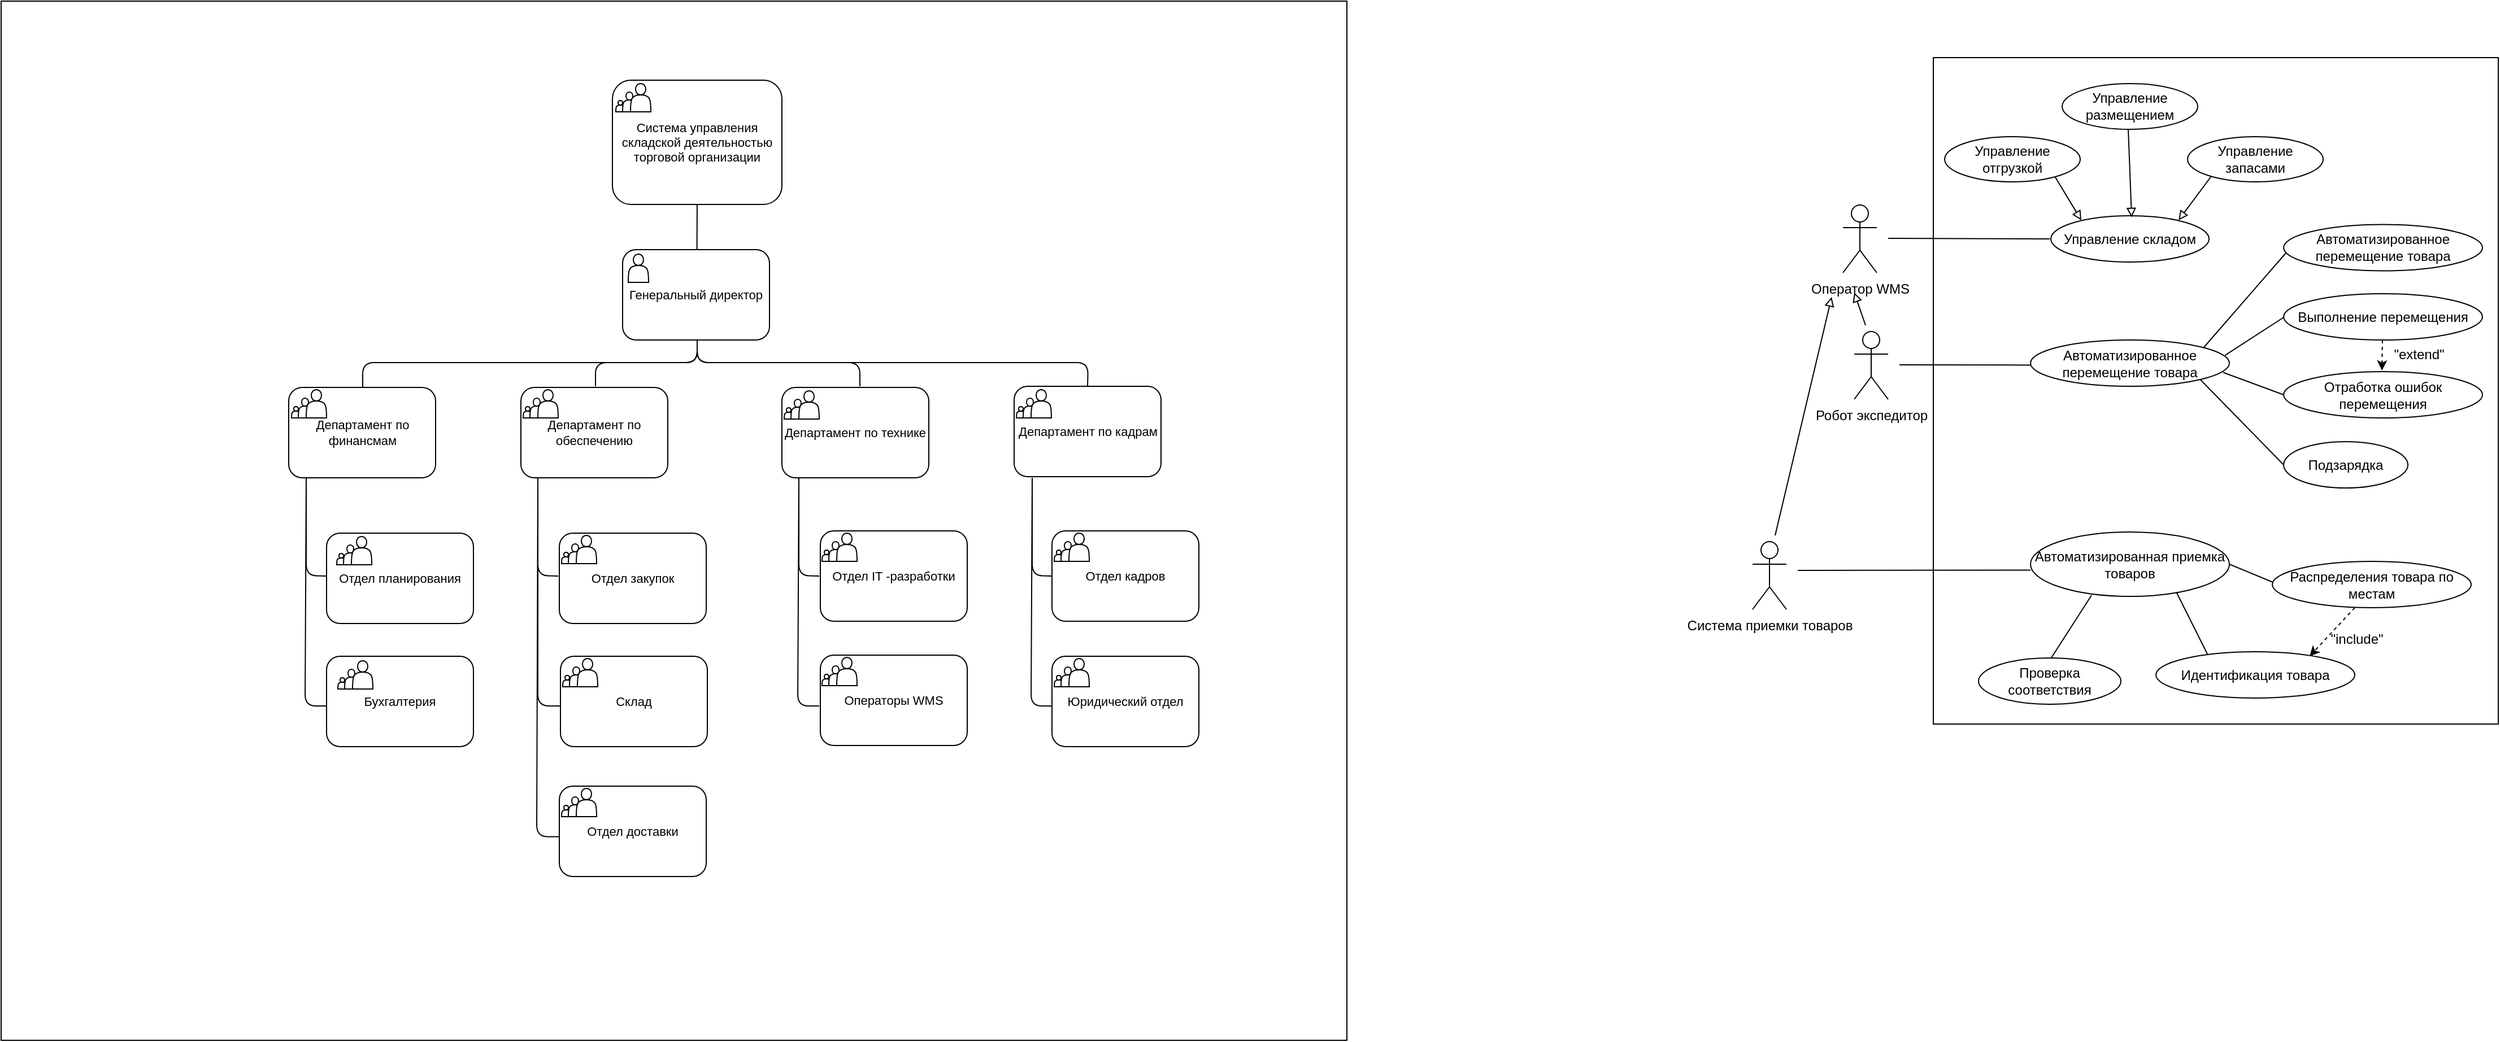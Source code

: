<mxfile version="28.1.2">
  <diagram name="Страница — 1" id="FeVMbrDBXYHkl0j5YcD-">
    <mxGraphModel dx="2057" dy="-2724" grid="1" gridSize="10" guides="1" tooltips="1" connect="1" arrows="1" fold="1" page="1" pageScale="1" pageWidth="827" pageHeight="1169" math="0" shadow="0">
      <root>
        <mxCell id="0" />
        <mxCell id="1" parent="0" />
        <mxCell id="vhRR9uOZMTyl2STY0tmH-178" value="" style="rounded=0;whiteSpace=wrap;html=1;movable=0;resizable=0;rotatable=0;deletable=0;editable=0;locked=1;connectable=0;" vertex="1" parent="1">
          <mxGeometry x="1540" y="3760" width="500" height="590" as="geometry" />
        </mxCell>
        <mxCell id="vhRR9uOZMTyl2STY0tmH-177" value="" style="rounded=0;whiteSpace=wrap;html=1;movable=0;resizable=0;rotatable=0;deletable=0;editable=0;locked=1;connectable=0;" vertex="1" parent="1">
          <mxGeometry x="-170" y="3710" width="1191" height="920" as="geometry" />
        </mxCell>
        <mxCell id="vhRR9uOZMTyl2STY0tmH-59" value="&lt;font&gt;Система управления складской деятельностью торговой организации&lt;/font&gt;" style="rounded=1;whiteSpace=wrap;html=1;fontSize=11;" vertex="1" parent="1">
          <mxGeometry x="371" y="3780" width="150" height="110" as="geometry" />
        </mxCell>
        <mxCell id="vhRR9uOZMTyl2STY0tmH-68" value="" style="shape=actor;whiteSpace=wrap;html=1;fontSize=11;" vertex="1" parent="1">
          <mxGeometry x="374" y="3798" width="8" height="10" as="geometry" />
        </mxCell>
        <mxCell id="vhRR9uOZMTyl2STY0tmH-67" value="" style="shape=actor;whiteSpace=wrap;html=1;fontSize=11;" vertex="1" parent="1">
          <mxGeometry x="380" y="3790.5" width="12" height="17.5" as="geometry" />
        </mxCell>
        <mxCell id="vhRR9uOZMTyl2STY0tmH-66" value="" style="shape=actor;whiteSpace=wrap;html=1;fontSize=11;" vertex="1" parent="1">
          <mxGeometry x="387" y="3783" width="18" height="25" as="geometry" />
        </mxCell>
        <mxCell id="vhRR9uOZMTyl2STY0tmH-72" value="&lt;font&gt;Генеральный директор&lt;/font&gt;" style="rounded=1;whiteSpace=wrap;html=1;fontSize=11;" vertex="1" parent="1">
          <mxGeometry x="380" y="3930" width="130" height="80" as="geometry" />
        </mxCell>
        <mxCell id="vhRR9uOZMTyl2STY0tmH-74" value="" style="shape=actor;whiteSpace=wrap;html=1;fontSize=11;" vertex="1" parent="1">
          <mxGeometry x="385" y="3934" width="18" height="25" as="geometry" />
        </mxCell>
        <mxCell id="vhRR9uOZMTyl2STY0tmH-75" value="&lt;font&gt;Департамент по финансмам&lt;/font&gt;" style="rounded=1;whiteSpace=wrap;html=1;fontSize=11;" vertex="1" parent="1">
          <mxGeometry x="84.5" y="4052" width="130" height="80" as="geometry" />
        </mxCell>
        <mxCell id="vhRR9uOZMTyl2STY0tmH-81" value="&lt;font&gt;Отдел планирования&lt;/font&gt;" style="rounded=1;whiteSpace=wrap;html=1;fontSize=11;" vertex="1" parent="1">
          <mxGeometry x="118" y="4181" width="130" height="80" as="geometry" />
        </mxCell>
        <mxCell id="vhRR9uOZMTyl2STY0tmH-83" value="&lt;font&gt;Бухгалтерия&lt;/font&gt;" style="rounded=1;whiteSpace=wrap;html=1;fontSize=11;" vertex="1" parent="1">
          <mxGeometry x="118" y="4290" width="130" height="80" as="geometry" />
        </mxCell>
        <mxCell id="vhRR9uOZMTyl2STY0tmH-88" value="&lt;font&gt;Департамент по технике&lt;/font&gt;" style="rounded=1;whiteSpace=wrap;html=1;fontSize=11;" vertex="1" parent="1">
          <mxGeometry x="521" y="4052" width="130" height="80" as="geometry" />
        </mxCell>
        <mxCell id="vhRR9uOZMTyl2STY0tmH-89" value="" style="shape=actor;whiteSpace=wrap;html=1;fontSize=11;" vertex="1" parent="1">
          <mxGeometry x="523" y="4070" width="8" height="10" as="geometry" />
        </mxCell>
        <mxCell id="vhRR9uOZMTyl2STY0tmH-90" value="" style="shape=actor;whiteSpace=wrap;html=1;fontSize=11;" vertex="1" parent="1">
          <mxGeometry x="529" y="4062.5" width="12" height="17.5" as="geometry" />
        </mxCell>
        <mxCell id="vhRR9uOZMTyl2STY0tmH-91" value="" style="shape=actor;whiteSpace=wrap;html=1;fontSize=11;" vertex="1" parent="1">
          <mxGeometry x="536" y="4055" width="18" height="25" as="geometry" />
        </mxCell>
        <mxCell id="vhRR9uOZMTyl2STY0tmH-92" value="&lt;span&gt;Отдел IT -разработки&lt;/span&gt;" style="rounded=1;whiteSpace=wrap;html=1;fontSize=11;" vertex="1" parent="1">
          <mxGeometry x="555" y="4179" width="130" height="80" as="geometry" />
        </mxCell>
        <mxCell id="vhRR9uOZMTyl2STY0tmH-94" value="&lt;font&gt;Операторы WMS&lt;/font&gt;" style="rounded=1;whiteSpace=wrap;html=1;fontSize=11;" vertex="1" parent="1">
          <mxGeometry x="555" y="4289" width="130" height="80" as="geometry" />
        </mxCell>
        <mxCell id="vhRR9uOZMTyl2STY0tmH-98" value="" style="shape=actor;whiteSpace=wrap;html=1;fontSize=11;" vertex="1" parent="1">
          <mxGeometry x="127" y="4199" width="8" height="10" as="geometry" />
        </mxCell>
        <mxCell id="vhRR9uOZMTyl2STY0tmH-99" value="" style="shape=actor;whiteSpace=wrap;html=1;fontSize=11;" vertex="1" parent="1">
          <mxGeometry x="133" y="4191.5" width="12" height="17.5" as="geometry" />
        </mxCell>
        <mxCell id="vhRR9uOZMTyl2STY0tmH-100" value="" style="shape=actor;whiteSpace=wrap;html=1;fontSize=11;" vertex="1" parent="1">
          <mxGeometry x="140" y="4184" width="18" height="25" as="geometry" />
        </mxCell>
        <mxCell id="vhRR9uOZMTyl2STY0tmH-101" value="&lt;font&gt;Департамент по обеспечению&lt;/font&gt;" style="rounded=1;whiteSpace=wrap;html=1;fontSize=11;" vertex="1" parent="1">
          <mxGeometry x="290" y="4052" width="130" height="80" as="geometry" />
        </mxCell>
        <mxCell id="vhRR9uOZMTyl2STY0tmH-102" value="&lt;font&gt;Отдел закупок&lt;/font&gt;" style="rounded=1;whiteSpace=wrap;html=1;fontSize=11;" vertex="1" parent="1">
          <mxGeometry x="324" y="4181" width="130" height="80" as="geometry" />
        </mxCell>
        <mxCell id="vhRR9uOZMTyl2STY0tmH-103" value="&lt;font&gt;Склад&lt;/font&gt;" style="rounded=1;whiteSpace=wrap;html=1;fontSize=11;" vertex="1" parent="1">
          <mxGeometry x="325" y="4290" width="130" height="80" as="geometry" />
        </mxCell>
        <mxCell id="vhRR9uOZMTyl2STY0tmH-104" value="&lt;font&gt;Отдел доставки&lt;/font&gt;" style="rounded=1;whiteSpace=wrap;html=1;fontSize=11;" vertex="1" parent="1">
          <mxGeometry x="324" y="4405" width="130" height="80" as="geometry" />
        </mxCell>
        <mxCell id="vhRR9uOZMTyl2STY0tmH-105" value="&lt;font&gt;Департамент по кадрам&lt;/font&gt;" style="rounded=1;whiteSpace=wrap;html=1;fontSize=11;" vertex="1" parent="1">
          <mxGeometry x="726.5" y="4051" width="130" height="80" as="geometry" />
        </mxCell>
        <mxCell id="vhRR9uOZMTyl2STY0tmH-106" value="" style="shape=actor;whiteSpace=wrap;html=1;fontSize=11;" vertex="1" parent="1">
          <mxGeometry x="728.5" y="4069" width="8" height="10" as="geometry" />
        </mxCell>
        <mxCell id="vhRR9uOZMTyl2STY0tmH-107" value="" style="shape=actor;whiteSpace=wrap;html=1;fontSize=11;" vertex="1" parent="1">
          <mxGeometry x="734.5" y="4061.5" width="12" height="17.5" as="geometry" />
        </mxCell>
        <mxCell id="vhRR9uOZMTyl2STY0tmH-108" value="" style="shape=actor;whiteSpace=wrap;html=1;fontSize=11;" vertex="1" parent="1">
          <mxGeometry x="741.5" y="4054" width="18" height="25" as="geometry" />
        </mxCell>
        <mxCell id="vhRR9uOZMTyl2STY0tmH-110" value="&lt;span&gt;Отдел кадров&lt;/span&gt;" style="rounded=1;whiteSpace=wrap;html=1;fontSize=11;" vertex="1" parent="1">
          <mxGeometry x="760" y="4179" width="130" height="80" as="geometry" />
        </mxCell>
        <mxCell id="vhRR9uOZMTyl2STY0tmH-112" value="&lt;span&gt;Юридический отдел&lt;/span&gt;" style="rounded=1;whiteSpace=wrap;html=1;fontSize=11;" vertex="1" parent="1">
          <mxGeometry x="760" y="4290" width="130" height="80" as="geometry" />
        </mxCell>
        <mxCell id="vhRR9uOZMTyl2STY0tmH-113" value="" style="shape=actor;whiteSpace=wrap;html=1;" vertex="1" parent="1">
          <mxGeometry x="87" y="4069" width="8" height="10" as="geometry" />
        </mxCell>
        <mxCell id="vhRR9uOZMTyl2STY0tmH-114" value="" style="shape=actor;whiteSpace=wrap;html=1;" vertex="1" parent="1">
          <mxGeometry x="93" y="4061.5" width="12" height="17.5" as="geometry" />
        </mxCell>
        <mxCell id="vhRR9uOZMTyl2STY0tmH-115" value="" style="shape=actor;whiteSpace=wrap;html=1;" vertex="1" parent="1">
          <mxGeometry x="100" y="4054" width="18" height="25" as="geometry" />
        </mxCell>
        <mxCell id="vhRR9uOZMTyl2STY0tmH-116" value="" style="shape=actor;whiteSpace=wrap;html=1;" vertex="1" parent="1">
          <mxGeometry x="292" y="4069" width="8" height="10" as="geometry" />
        </mxCell>
        <mxCell id="vhRR9uOZMTyl2STY0tmH-117" value="" style="shape=actor;whiteSpace=wrap;html=1;" vertex="1" parent="1">
          <mxGeometry x="298" y="4061.5" width="12" height="17.5" as="geometry" />
        </mxCell>
        <mxCell id="vhRR9uOZMTyl2STY0tmH-118" value="" style="shape=actor;whiteSpace=wrap;html=1;" vertex="1" parent="1">
          <mxGeometry x="305" y="4054" width="18" height="25" as="geometry" />
        </mxCell>
        <mxCell id="vhRR9uOZMTyl2STY0tmH-120" value="" style="shape=actor;whiteSpace=wrap;html=1;" vertex="1" parent="1">
          <mxGeometry x="128" y="4309" width="8" height="10" as="geometry" />
        </mxCell>
        <mxCell id="vhRR9uOZMTyl2STY0tmH-121" value="" style="shape=actor;whiteSpace=wrap;html=1;" vertex="1" parent="1">
          <mxGeometry x="134" y="4301.5" width="12" height="17.5" as="geometry" />
        </mxCell>
        <mxCell id="vhRR9uOZMTyl2STY0tmH-122" value="" style="shape=actor;whiteSpace=wrap;html=1;" vertex="1" parent="1">
          <mxGeometry x="141" y="4294" width="18" height="25" as="geometry" />
        </mxCell>
        <mxCell id="vhRR9uOZMTyl2STY0tmH-125" value="" style="shape=actor;whiteSpace=wrap;html=1;" vertex="1" parent="1">
          <mxGeometry x="326" y="4198" width="8" height="10" as="geometry" />
        </mxCell>
        <mxCell id="vhRR9uOZMTyl2STY0tmH-126" value="" style="shape=actor;whiteSpace=wrap;html=1;" vertex="1" parent="1">
          <mxGeometry x="332" y="4190.5" width="12" height="17.5" as="geometry" />
        </mxCell>
        <mxCell id="vhRR9uOZMTyl2STY0tmH-127" value="" style="shape=actor;whiteSpace=wrap;html=1;" vertex="1" parent="1">
          <mxGeometry x="339" y="4183" width="18" height="25" as="geometry" />
        </mxCell>
        <mxCell id="vhRR9uOZMTyl2STY0tmH-131" value="" style="shape=actor;whiteSpace=wrap;html=1;" vertex="1" parent="1">
          <mxGeometry x="327" y="4307" width="8" height="10" as="geometry" />
        </mxCell>
        <mxCell id="vhRR9uOZMTyl2STY0tmH-132" value="" style="shape=actor;whiteSpace=wrap;html=1;" vertex="1" parent="1">
          <mxGeometry x="333" y="4299.5" width="12" height="17.5" as="geometry" />
        </mxCell>
        <mxCell id="vhRR9uOZMTyl2STY0tmH-133" value="" style="shape=actor;whiteSpace=wrap;html=1;" vertex="1" parent="1">
          <mxGeometry x="340" y="4292" width="18" height="25" as="geometry" />
        </mxCell>
        <mxCell id="vhRR9uOZMTyl2STY0tmH-134" value="" style="shape=actor;whiteSpace=wrap;html=1;" vertex="1" parent="1">
          <mxGeometry x="326" y="4422" width="8" height="10" as="geometry" />
        </mxCell>
        <mxCell id="vhRR9uOZMTyl2STY0tmH-135" value="" style="shape=actor;whiteSpace=wrap;html=1;" vertex="1" parent="1">
          <mxGeometry x="332" y="4414.5" width="12" height="17.5" as="geometry" />
        </mxCell>
        <mxCell id="vhRR9uOZMTyl2STY0tmH-136" value="" style="shape=actor;whiteSpace=wrap;html=1;" vertex="1" parent="1">
          <mxGeometry x="339" y="4407" width="18" height="25" as="geometry" />
        </mxCell>
        <mxCell id="vhRR9uOZMTyl2STY0tmH-137" value="" style="shape=actor;whiteSpace=wrap;html=1;" vertex="1" parent="1">
          <mxGeometry x="556.5" y="4196" width="8" height="10" as="geometry" />
        </mxCell>
        <mxCell id="vhRR9uOZMTyl2STY0tmH-138" value="" style="shape=actor;whiteSpace=wrap;html=1;" vertex="1" parent="1">
          <mxGeometry x="562.5" y="4188.5" width="12" height="17.5" as="geometry" />
        </mxCell>
        <mxCell id="vhRR9uOZMTyl2STY0tmH-139" value="" style="shape=actor;whiteSpace=wrap;html=1;" vertex="1" parent="1">
          <mxGeometry x="569.5" y="4181" width="18" height="25" as="geometry" />
        </mxCell>
        <mxCell id="vhRR9uOZMTyl2STY0tmH-140" value="" style="shape=actor;whiteSpace=wrap;html=1;" vertex="1" parent="1">
          <mxGeometry x="556.5" y="4306" width="8" height="10" as="geometry" />
        </mxCell>
        <mxCell id="vhRR9uOZMTyl2STY0tmH-141" value="" style="shape=actor;whiteSpace=wrap;html=1;" vertex="1" parent="1">
          <mxGeometry x="562.5" y="4298.5" width="12" height="17.5" as="geometry" />
        </mxCell>
        <mxCell id="vhRR9uOZMTyl2STY0tmH-142" value="" style="shape=actor;whiteSpace=wrap;html=1;" vertex="1" parent="1">
          <mxGeometry x="569.5" y="4291" width="18" height="25" as="geometry" />
        </mxCell>
        <mxCell id="vhRR9uOZMTyl2STY0tmH-143" value="" style="shape=actor;whiteSpace=wrap;html=1;" vertex="1" parent="1">
          <mxGeometry x="762" y="4196" width="8" height="10" as="geometry" />
        </mxCell>
        <mxCell id="vhRR9uOZMTyl2STY0tmH-144" value="" style="shape=actor;whiteSpace=wrap;html=1;" vertex="1" parent="1">
          <mxGeometry x="768" y="4188.5" width="12" height="17.5" as="geometry" />
        </mxCell>
        <mxCell id="vhRR9uOZMTyl2STY0tmH-145" value="" style="shape=actor;whiteSpace=wrap;html=1;" vertex="1" parent="1">
          <mxGeometry x="775" y="4181" width="18" height="25" as="geometry" />
        </mxCell>
        <mxCell id="vhRR9uOZMTyl2STY0tmH-146" value="" style="shape=actor;whiteSpace=wrap;html=1;" vertex="1" parent="1">
          <mxGeometry x="762" y="4307" width="8" height="10" as="geometry" />
        </mxCell>
        <mxCell id="vhRR9uOZMTyl2STY0tmH-147" value="" style="shape=actor;whiteSpace=wrap;html=1;" vertex="1" parent="1">
          <mxGeometry x="768" y="4299.5" width="12" height="17.5" as="geometry" />
        </mxCell>
        <mxCell id="vhRR9uOZMTyl2STY0tmH-148" value="" style="shape=actor;whiteSpace=wrap;html=1;" vertex="1" parent="1">
          <mxGeometry x="775" y="4292" width="18" height="25" as="geometry" />
        </mxCell>
        <mxCell id="vhRR9uOZMTyl2STY0tmH-150" value="" style="endArrow=none;html=1;rounded=0;endFill=0;" edge="1" parent="1">
          <mxGeometry width="50" height="50" relative="1" as="geometry">
            <mxPoint x="445.97" y="3890" as="sourcePoint" />
            <mxPoint x="445.8" y="3930" as="targetPoint" />
          </mxGeometry>
        </mxCell>
        <mxCell id="vhRR9uOZMTyl2STY0tmH-152" value="" style="endArrow=none;html=1;rounded=1;entryX=0.5;entryY=0;entryDx=0;entryDy=0;flowAnimation=0;curved=0;endFill=0;" edge="1" parent="1" target="vhRR9uOZMTyl2STY0tmH-105">
          <mxGeometry width="50" height="50" relative="1" as="geometry">
            <mxPoint x="446" y="4010" as="sourcePoint" />
            <mxPoint x="750" y="4020" as="targetPoint" />
            <Array as="points">
              <mxPoint x="446" y="4030" />
              <mxPoint x="792" y="4030" />
            </Array>
          </mxGeometry>
        </mxCell>
        <mxCell id="vhRR9uOZMTyl2STY0tmH-153" value="" style="endArrow=none;html=1;rounded=1;flowAnimation=0;curved=0;endFill=0;" edge="1" parent="1">
          <mxGeometry width="50" height="50" relative="1" as="geometry">
            <mxPoint x="446" y="4010" as="sourcePoint" />
            <mxPoint x="590" y="4051" as="targetPoint" />
            <Array as="points">
              <mxPoint x="446" y="4030" />
              <mxPoint x="590" y="4030" />
            </Array>
          </mxGeometry>
        </mxCell>
        <mxCell id="vhRR9uOZMTyl2STY0tmH-156" value="" style="endArrow=none;html=1;rounded=1;curved=0;endFill=0;" edge="1" parent="1">
          <mxGeometry width="50" height="50" relative="1" as="geometry">
            <mxPoint x="446" y="4010" as="sourcePoint" />
            <mxPoint x="150" y="4052" as="targetPoint" />
            <Array as="points">
              <mxPoint x="446" y="4030" />
              <mxPoint x="150" y="4030" />
            </Array>
          </mxGeometry>
        </mxCell>
        <mxCell id="vhRR9uOZMTyl2STY0tmH-157" value="" style="endArrow=none;html=1;rounded=1;flowAnimation=0;curved=0;endFill=0;" edge="1" parent="1">
          <mxGeometry width="50" height="50" relative="1" as="geometry">
            <mxPoint x="446" y="4010" as="sourcePoint" />
            <mxPoint x="356" y="4051" as="targetPoint" />
            <Array as="points">
              <mxPoint x="446" y="4030" />
              <mxPoint x="356" y="4030" />
            </Array>
          </mxGeometry>
        </mxCell>
        <mxCell id="vhRR9uOZMTyl2STY0tmH-158" value="" style="endArrow=none;html=1;rounded=1;curved=0;endFill=0;" edge="1" parent="1">
          <mxGeometry width="50" height="50" relative="1" as="geometry">
            <mxPoint x="100" y="4132" as="sourcePoint" />
            <mxPoint x="118" y="4334" as="targetPoint" />
            <Array as="points">
              <mxPoint x="99" y="4334" />
            </Array>
          </mxGeometry>
        </mxCell>
        <mxCell id="vhRR9uOZMTyl2STY0tmH-159" value="" style="endArrow=none;html=1;rounded=1;curved=0;endFill=0;" edge="1" parent="1">
          <mxGeometry width="50" height="50" relative="1" as="geometry">
            <mxPoint x="100" y="4132" as="sourcePoint" />
            <mxPoint x="118" y="4219" as="targetPoint" />
            <Array as="points">
              <mxPoint x="100" y="4218.5" />
            </Array>
          </mxGeometry>
        </mxCell>
        <mxCell id="vhRR9uOZMTyl2STY0tmH-169" value="" style="endArrow=none;html=1;rounded=1;curved=0;endFill=0;" edge="1" parent="1">
          <mxGeometry width="50" height="50" relative="1" as="geometry">
            <mxPoint x="305" y="4132" as="sourcePoint" />
            <mxPoint x="323" y="4219" as="targetPoint" />
            <Array as="points">
              <mxPoint x="305" y="4218.5" />
            </Array>
          </mxGeometry>
        </mxCell>
        <mxCell id="vhRR9uOZMTyl2STY0tmH-170" value="" style="endArrow=none;html=1;rounded=1;curved=0;endFill=0;" edge="1" parent="1">
          <mxGeometry width="50" height="50" relative="1" as="geometry">
            <mxPoint x="305" y="4132" as="sourcePoint" />
            <mxPoint x="325" y="4334" as="targetPoint" />
            <Array as="points">
              <mxPoint x="305" y="4334" />
            </Array>
          </mxGeometry>
        </mxCell>
        <mxCell id="vhRR9uOZMTyl2STY0tmH-171" value="" style="endArrow=none;html=1;rounded=1;curved=0;endFill=0;" edge="1" parent="1">
          <mxGeometry width="50" height="50" relative="1" as="geometry">
            <mxPoint x="305" y="4132" as="sourcePoint" />
            <mxPoint x="324" y="4449.75" as="targetPoint" />
            <Array as="points">
              <mxPoint x="304" y="4449.75" />
            </Array>
          </mxGeometry>
        </mxCell>
        <mxCell id="vhRR9uOZMTyl2STY0tmH-172" value="" style="endArrow=none;html=1;rounded=1;curved=0;endFill=0;" edge="1" parent="1">
          <mxGeometry width="50" height="50" relative="1" as="geometry">
            <mxPoint x="536" y="4132" as="sourcePoint" />
            <mxPoint x="554" y="4334" as="targetPoint" />
            <Array as="points">
              <mxPoint x="535" y="4334" />
            </Array>
          </mxGeometry>
        </mxCell>
        <mxCell id="vhRR9uOZMTyl2STY0tmH-173" value="" style="endArrow=none;html=1;rounded=1;curved=0;endFill=0;" edge="1" parent="1">
          <mxGeometry width="50" height="50" relative="1" as="geometry">
            <mxPoint x="536" y="4132" as="sourcePoint" />
            <mxPoint x="554" y="4219" as="targetPoint" />
            <Array as="points">
              <mxPoint x="536" y="4218.5" />
            </Array>
          </mxGeometry>
        </mxCell>
        <mxCell id="vhRR9uOZMTyl2STY0tmH-175" value="" style="endArrow=none;html=1;rounded=1;curved=0;endFill=0;" edge="1" parent="1">
          <mxGeometry width="50" height="50" relative="1" as="geometry">
            <mxPoint x="742.5" y="4132" as="sourcePoint" />
            <mxPoint x="760.5" y="4334" as="targetPoint" />
            <Array as="points">
              <mxPoint x="741.5" y="4334" />
            </Array>
          </mxGeometry>
        </mxCell>
        <mxCell id="vhRR9uOZMTyl2STY0tmH-176" value="" style="endArrow=none;html=1;rounded=1;curved=0;endFill=0;" edge="1" parent="1">
          <mxGeometry width="50" height="50" relative="1" as="geometry">
            <mxPoint x="742.5" y="4132" as="sourcePoint" />
            <mxPoint x="760.5" y="4219" as="targetPoint" />
            <Array as="points">
              <mxPoint x="742.5" y="4218.5" />
            </Array>
          </mxGeometry>
        </mxCell>
        <mxCell id="vhRR9uOZMTyl2STY0tmH-179" value="Оператор WMS" style="shape=umlActor;verticalLabelPosition=bottom;verticalAlign=top;html=1;outlineConnect=0;" vertex="1" parent="1">
          <mxGeometry x="1460" y="3890.5" width="30" height="60" as="geometry" />
        </mxCell>
        <mxCell id="vhRR9uOZMTyl2STY0tmH-184" value="Робот экспедитор" style="shape=umlActor;verticalLabelPosition=bottom;verticalAlign=top;html=1;outlineConnect=0;" vertex="1" parent="1">
          <mxGeometry x="1470" y="4002.5" width="30" height="60" as="geometry" />
        </mxCell>
        <mxCell id="vhRR9uOZMTyl2STY0tmH-185" value="Система приемки товаров" style="shape=umlActor;verticalLabelPosition=bottom;verticalAlign=top;html=1;outlineConnect=0;" vertex="1" parent="1">
          <mxGeometry x="1380" y="4188.5" width="30" height="60" as="geometry" />
        </mxCell>
        <mxCell id="vhRR9uOZMTyl2STY0tmH-186" value="Управление складом" style="ellipse;whiteSpace=wrap;html=1;" vertex="1" parent="1">
          <mxGeometry x="1644" y="3900" width="140" height="41" as="geometry" />
        </mxCell>
        <mxCell id="vhRR9uOZMTyl2STY0tmH-187" value="Управление отгрузкой" style="ellipse;whiteSpace=wrap;html=1;" vertex="1" parent="1">
          <mxGeometry x="1550" y="3830" width="120" height="40" as="geometry" />
        </mxCell>
        <mxCell id="vhRR9uOZMTyl2STY0tmH-188" value="Управление запасами" style="ellipse;whiteSpace=wrap;html=1;" vertex="1" parent="1">
          <mxGeometry x="1765" y="3830" width="120" height="40" as="geometry" />
        </mxCell>
        <mxCell id="vhRR9uOZMTyl2STY0tmH-189" value="Управление размещением" style="ellipse;whiteSpace=wrap;html=1;" vertex="1" parent="1">
          <mxGeometry x="1654" y="3783" width="120" height="40.5" as="geometry" />
        </mxCell>
        <mxCell id="vhRR9uOZMTyl2STY0tmH-191" value="" style="endArrow=block;html=1;rounded=0;endFill=0;" edge="1" parent="1">
          <mxGeometry width="50" height="50" relative="1" as="geometry">
            <mxPoint x="1648" y="3866" as="sourcePoint" />
            <mxPoint x="1671" y="3904" as="targetPoint" />
          </mxGeometry>
        </mxCell>
        <mxCell id="vhRR9uOZMTyl2STY0tmH-194" value="" style="endArrow=block;html=1;rounded=0;endFill=0;" edge="1" parent="1">
          <mxGeometry width="50" height="50" relative="1" as="geometry">
            <mxPoint x="1712.5" y="3823.5" as="sourcePoint" />
            <mxPoint x="1715.5" y="3901.5" as="targetPoint" />
          </mxGeometry>
        </mxCell>
        <mxCell id="vhRR9uOZMTyl2STY0tmH-195" value="" style="endArrow=block;html=1;rounded=0;endFill=0;" edge="1" parent="1">
          <mxGeometry width="50" height="50" relative="1" as="geometry">
            <mxPoint x="1786" y="3865" as="sourcePoint" />
            <mxPoint x="1757" y="3904" as="targetPoint" />
          </mxGeometry>
        </mxCell>
        <mxCell id="vhRR9uOZMTyl2STY0tmH-196" value="" style="endArrow=none;html=1;rounded=0;entryX=0.092;entryY=0.812;entryDx=0;entryDy=0;entryPerimeter=0;" edge="1" parent="1">
          <mxGeometry width="50" height="50" relative="1" as="geometry">
            <mxPoint x="1500" y="3920" as="sourcePoint" />
            <mxPoint x="1643.04" y="3920.48" as="targetPoint" />
          </mxGeometry>
        </mxCell>
        <mxCell id="vhRR9uOZMTyl2STY0tmH-198" value="Автоматизированное перемещение товара" style="ellipse;whiteSpace=wrap;html=1;" vertex="1" parent="1">
          <mxGeometry x="1626" y="4010" width="176" height="41" as="geometry" />
        </mxCell>
        <mxCell id="vhRR9uOZMTyl2STY0tmH-199" value="" style="endArrow=none;html=1;rounded=0;entryX=0.092;entryY=0.812;entryDx=0;entryDy=0;entryPerimeter=0;" edge="1" parent="1">
          <mxGeometry width="50" height="50" relative="1" as="geometry">
            <mxPoint x="1510" y="4032" as="sourcePoint" />
            <mxPoint x="1626" y="4032.21" as="targetPoint" />
          </mxGeometry>
        </mxCell>
        <mxCell id="vhRR9uOZMTyl2STY0tmH-200" value="Автоматизированная приемка товаров" style="ellipse;whiteSpace=wrap;html=1;" vertex="1" parent="1">
          <mxGeometry x="1626" y="4180" width="176" height="57" as="geometry" />
        </mxCell>
        <mxCell id="vhRR9uOZMTyl2STY0tmH-201" value="" style="endArrow=none;html=1;rounded=0;entryX=0.092;entryY=0.812;entryDx=0;entryDy=0;entryPerimeter=0;" edge="1" parent="1">
          <mxGeometry width="50" height="50" relative="1" as="geometry">
            <mxPoint x="1420" y="4214" as="sourcePoint" />
            <mxPoint x="1626" y="4213.71" as="targetPoint" />
          </mxGeometry>
        </mxCell>
        <mxCell id="vhRR9uOZMTyl2STY0tmH-202" value="Автоматизированное перемещение товара" style="ellipse;whiteSpace=wrap;html=1;" vertex="1" parent="1">
          <mxGeometry x="1850" y="3907.72" width="176" height="41" as="geometry" />
        </mxCell>
        <mxCell id="vhRR9uOZMTyl2STY0tmH-203" value="Выполнение перемещения" style="ellipse;whiteSpace=wrap;html=1;" vertex="1" parent="1">
          <mxGeometry x="1850" y="3969" width="176" height="41" as="geometry" />
        </mxCell>
        <mxCell id="vhRR9uOZMTyl2STY0tmH-204" value="Отработка ошибок перемещения" style="ellipse;whiteSpace=wrap;html=1;" vertex="1" parent="1">
          <mxGeometry x="1850" y="4038" width="176" height="41" as="geometry" />
        </mxCell>
        <mxCell id="vhRR9uOZMTyl2STY0tmH-205" value="Подзарядка" style="ellipse;whiteSpace=wrap;html=1;" vertex="1" parent="1">
          <mxGeometry x="1850" y="4100" width="110" height="41" as="geometry" />
        </mxCell>
        <mxCell id="vhRR9uOZMTyl2STY0tmH-207" value="Распределения товара по местам" style="ellipse;whiteSpace=wrap;html=1;" vertex="1" parent="1">
          <mxGeometry x="1840" y="4206" width="176" height="41" as="geometry" />
        </mxCell>
        <mxCell id="vhRR9uOZMTyl2STY0tmH-208" value="Идентификация товара" style="ellipse;whiteSpace=wrap;html=1;" vertex="1" parent="1">
          <mxGeometry x="1737" y="4286" width="176" height="41" as="geometry" />
        </mxCell>
        <mxCell id="vhRR9uOZMTyl2STY0tmH-209" value="Проверка соответствия" style="ellipse;whiteSpace=wrap;html=1;" vertex="1" parent="1">
          <mxGeometry x="1580" y="4291.5" width="126" height="41" as="geometry" />
        </mxCell>
        <mxCell id="vhRR9uOZMTyl2STY0tmH-211" value="" style="endArrow=none;html=1;rounded=0;" edge="1" parent="1">
          <mxGeometry width="50" height="50" relative="1" as="geometry">
            <mxPoint x="1779" y="4017" as="sourcePoint" />
            <mxPoint x="1852" y="3933" as="targetPoint" />
          </mxGeometry>
        </mxCell>
        <mxCell id="vhRR9uOZMTyl2STY0tmH-212" value="" style="endArrow=none;html=1;rounded=0;entryX=0;entryY=0.5;entryDx=0;entryDy=0;exitX=1;exitY=1;exitDx=0;exitDy=0;" edge="1" parent="1" source="vhRR9uOZMTyl2STY0tmH-198" target="vhRR9uOZMTyl2STY0tmH-205">
          <mxGeometry width="50" height="50" relative="1" as="geometry">
            <mxPoint x="1789" y="4027" as="sourcePoint" />
            <mxPoint x="1862" y="3943" as="targetPoint" />
          </mxGeometry>
        </mxCell>
        <mxCell id="vhRR9uOZMTyl2STY0tmH-213" value="" style="endArrow=none;html=1;rounded=0;exitX=0.978;exitY=0.331;exitDx=0;exitDy=0;exitPerimeter=0;" edge="1" parent="1" source="vhRR9uOZMTyl2STY0tmH-198">
          <mxGeometry width="50" height="50" relative="1" as="geometry">
            <mxPoint x="1800" y="4040" as="sourcePoint" />
            <mxPoint x="1850" y="3990" as="targetPoint" />
          </mxGeometry>
        </mxCell>
        <mxCell id="vhRR9uOZMTyl2STY0tmH-214" value="" style="endArrow=none;html=1;rounded=0;exitX=0;exitY=0.5;exitDx=0;exitDy=0;entryX=0.969;entryY=0.701;entryDx=0;entryDy=0;entryPerimeter=0;" edge="1" parent="1" source="vhRR9uOZMTyl2STY0tmH-204" target="vhRR9uOZMTyl2STY0tmH-198">
          <mxGeometry width="50" height="50" relative="1" as="geometry">
            <mxPoint x="1820" y="4064" as="sourcePoint" />
            <mxPoint x="1872" y="4030" as="targetPoint" />
          </mxGeometry>
        </mxCell>
        <mxCell id="vhRR9uOZMTyl2STY0tmH-216" value="" style="endArrow=classic;html=1;rounded=0;dashed=1;" edge="1" parent="1">
          <mxGeometry width="50" height="50" relative="1" as="geometry">
            <mxPoint x="1937.47" y="4010" as="sourcePoint" />
            <mxPoint x="1937" y="4037" as="targetPoint" />
          </mxGeometry>
        </mxCell>
        <mxCell id="vhRR9uOZMTyl2STY0tmH-217" value="&quot;extend&quot;" style="text;html=1;align=center;verticalAlign=middle;whiteSpace=wrap;rounded=0;" vertex="1" parent="1">
          <mxGeometry x="1940" y="4008" width="60" height="30" as="geometry" />
        </mxCell>
        <mxCell id="vhRR9uOZMTyl2STY0tmH-218" value="" style="endArrow=none;html=1;rounded=0;exitX=1;exitY=0.5;exitDx=0;exitDy=0;" edge="1" parent="1" source="vhRR9uOZMTyl2STY0tmH-200">
          <mxGeometry width="50" height="50" relative="1" as="geometry">
            <mxPoint x="1800" y="4210" as="sourcePoint" />
            <mxPoint x="1840" y="4224.27" as="targetPoint" />
          </mxGeometry>
        </mxCell>
        <mxCell id="vhRR9uOZMTyl2STY0tmH-219" value="" style="endArrow=none;html=1;rounded=0;" edge="1" parent="1">
          <mxGeometry width="50" height="50" relative="1" as="geometry">
            <mxPoint x="1755" y="4233" as="sourcePoint" />
            <mxPoint x="1783" y="4289" as="targetPoint" />
          </mxGeometry>
        </mxCell>
        <mxCell id="vhRR9uOZMTyl2STY0tmH-220" value="" style="endArrow=none;html=1;rounded=0;entryX=0.262;entryY=0.09;entryDx=0;entryDy=0;entryPerimeter=0;" edge="1" parent="1">
          <mxGeometry width="50" height="50" relative="1" as="geometry">
            <mxPoint x="1680" y="4236" as="sourcePoint" />
            <mxPoint x="1644" y="4292" as="targetPoint" />
          </mxGeometry>
        </mxCell>
        <mxCell id="vhRR9uOZMTyl2STY0tmH-221" value="" style="endArrow=classic;html=1;rounded=0;dashed=1;" edge="1" parent="1">
          <mxGeometry width="50" height="50" relative="1" as="geometry">
            <mxPoint x="1913" y="4247" as="sourcePoint" />
            <mxPoint x="1873" y="4290" as="targetPoint" />
          </mxGeometry>
        </mxCell>
        <mxCell id="vhRR9uOZMTyl2STY0tmH-222" value="&quot;include&quot;" style="text;html=1;align=center;verticalAlign=middle;whiteSpace=wrap;rounded=0;" vertex="1" parent="1">
          <mxGeometry x="1885" y="4260" width="60" height="30" as="geometry" />
        </mxCell>
        <mxCell id="vhRR9uOZMTyl2STY0tmH-224" value="" style="endArrow=block;html=1;rounded=0;endFill=0;" edge="1" parent="1">
          <mxGeometry width="50" height="50" relative="1" as="geometry">
            <mxPoint x="1480" y="3997" as="sourcePoint" />
            <mxPoint x="1470" y="3968" as="targetPoint" />
          </mxGeometry>
        </mxCell>
        <mxCell id="vhRR9uOZMTyl2STY0tmH-226" value="" style="endArrow=block;html=1;rounded=0;endFill=0;" edge="1" parent="1">
          <mxGeometry width="50" height="50" relative="1" as="geometry">
            <mxPoint x="1400" y="4183" as="sourcePoint" />
            <mxPoint x="1450" y="3972" as="targetPoint" />
          </mxGeometry>
        </mxCell>
      </root>
    </mxGraphModel>
  </diagram>
</mxfile>
